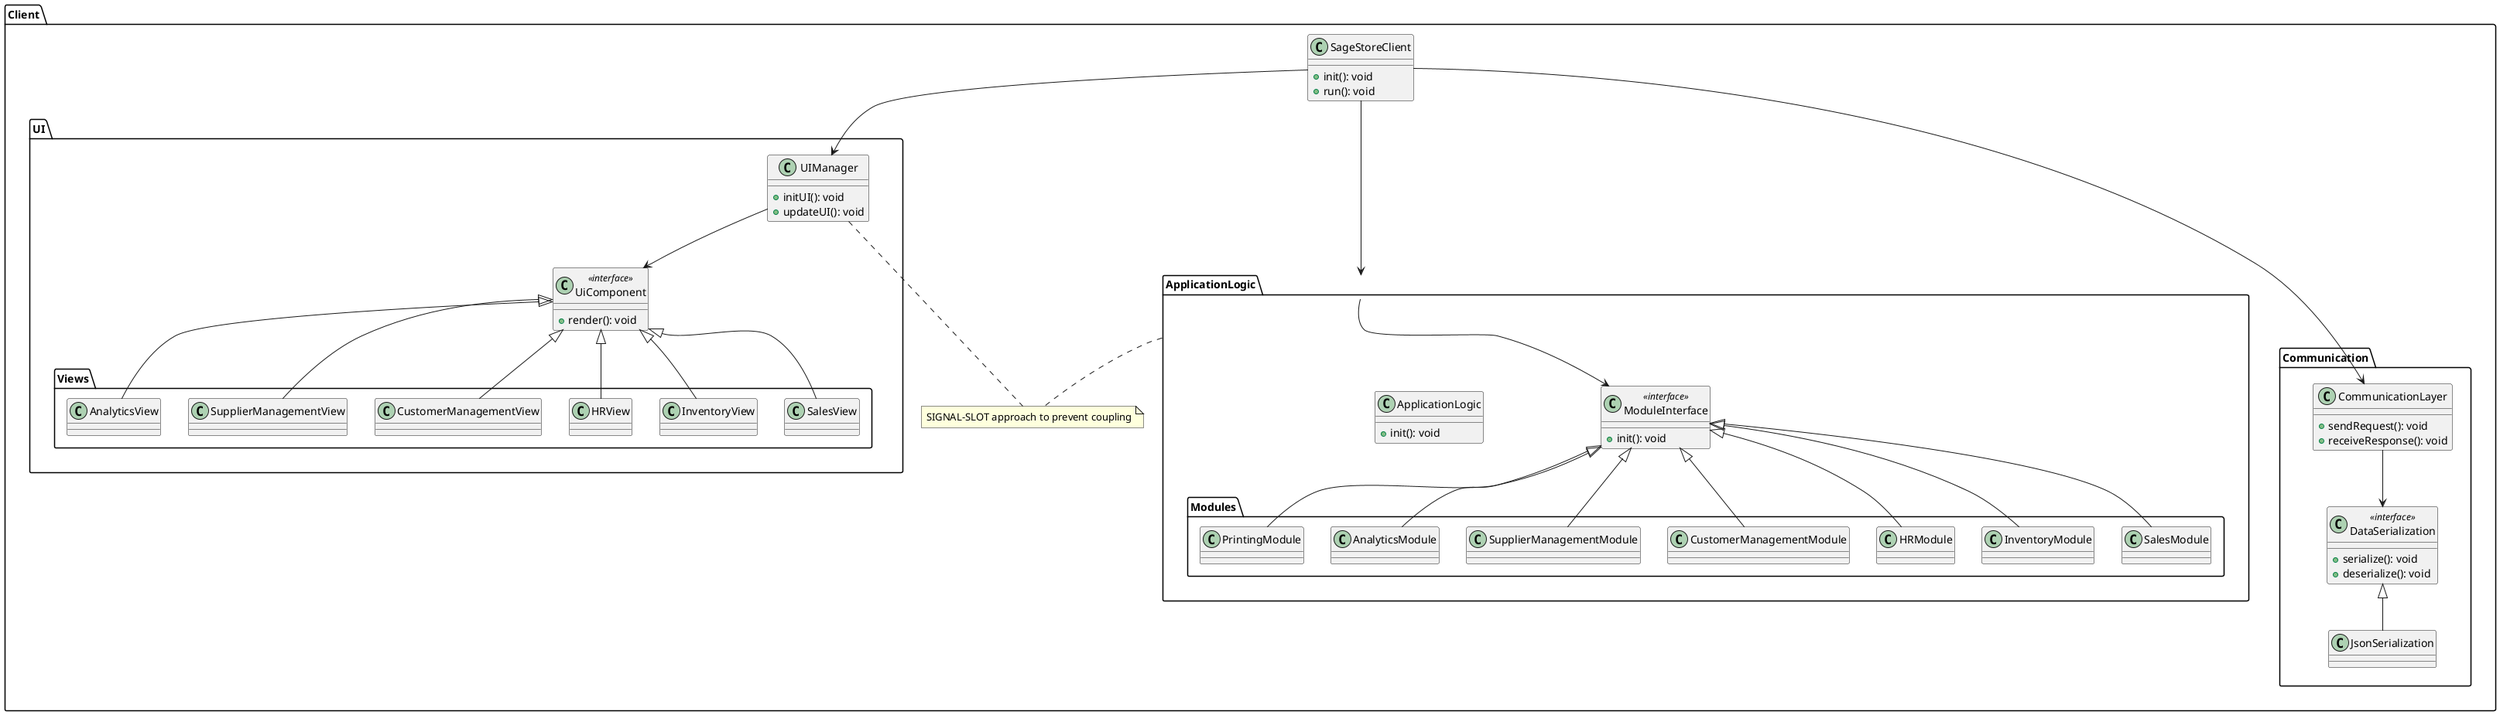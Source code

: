 @startuml

!define RECTANGLE class

package "Client" {
  RECTANGLE SageStoreClient {
    +init(): void
    +run(): void
  }

  package "UI" #White {
    RECTANGLE UIManager {
      +initUI(): void
      +updateUI(): void
    }

    RECTANGLE UiComponent <<interface>> {
      +render(): void
    }

    package "Views" {
      RECTANGLE SalesView
      RECTANGLE InventoryView
      RECTANGLE HRView
      RECTANGLE CustomerManagementView
      RECTANGLE SupplierManagementView
      RECTANGLE AnalyticsView
    }
  } 

  package "ApplicationLogic" #White {
    RECTANGLE ModuleInterface <<interface>> {
      +init(): void
    }

    package "Modules" {
      RECTANGLE SalesModule
      RECTANGLE InventoryModule
      RECTANGLE HRModule
      RECTANGLE CustomerManagementModule
      RECTANGLE SupplierManagementModule
      RECTANGLE AnalyticsModule
      RECTANGLE PrintingModule
    }

    RECTANGLE ApplicationLogic {
      +init(): void
    }
  }

  package "Communication" #White {
    RECTANGLE CommunicationLayer {
      +sendRequest(): void
      +receiveResponse(): void
    }

    RECTANGLE DataSerialization <<interface>> {
      +serialize(): void
      +deserialize(): void
    }

    RECTANGLE JsonSerialization
  }

  ' Relationships
  SageStoreClient -down-> UIManager
  SageStoreClient -down-> ApplicationLogic
  SageStoreClient -down-> CommunicationLayer
  UIManager -down-> UiComponent

  ' Logic to Modules
  ApplicationLogic -down-> ModuleInterface

  ' Communication
  CommunicationLayer -down-> DataSerialization

  ' Inheritance
  UiComponent <|-- SalesView
  UiComponent <|-- InventoryView
  UiComponent <|-- HRView
  UiComponent <|-- CustomerManagementView
  UiComponent <|-- SupplierManagementView
  UiComponent <|-- AnalyticsView

  ModuleInterface <|-- SalesModule
  ModuleInterface <|-- InventoryModule
  ModuleInterface <|-- HRModule
  ModuleInterface <|-- CustomerManagementModule
  ModuleInterface <|-- SupplierManagementModule
  ModuleInterface <|-- AnalyticsModule
  ModuleInterface <|-- PrintingModule

  DataSerialization <|-- JsonSerialization

  note "SIGNAL-SLOT approach to prevent coupling" as N1
  ApplicationLogic .. N1
  UIManager .. N1

  ' Hidden relationships to influence layout
  "UI" -[hidden]-> "ApplicationLogic"
  "ApplicationLogic" -[hidden]-> "Communication"

@enduml
